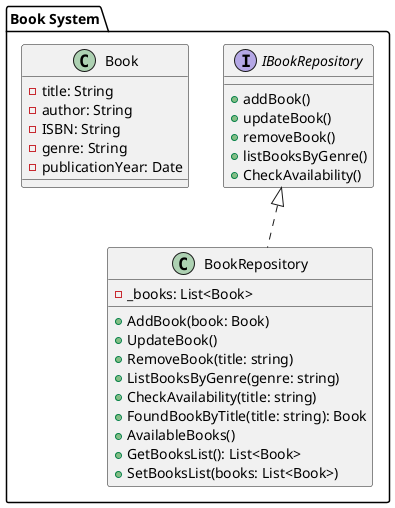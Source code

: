 @startuml BookSystem
package "Book System" {
    
    ' Define main interfaces
    
    interface IBookRepository {
        + addBook()
        + updateBook()
        + removeBook()
        + listBooksByGenre()
        + CheckAvailability()
    }
    
    ' Define main classes

    class BookRepository implements IBookRepository  {
        - _books: List<Book>
        + AddBook(book: Book)
        + UpdateBook()
        + RemoveBook(title: string)
        + ListBooksByGenre(genre: string)
        + CheckAvailability(title: string)
        + FoundBookByTitle(title: string): Book
        + AvailableBooks()
        + GetBooksList(): List<Book>
        + SetBooksList(books: List<Book>)
    }

    class Book {
        - title: String
        - author: String
        - ISBN: String
        - genre: String
        - publicationYear: Date
    }
    
}
@enduml 
